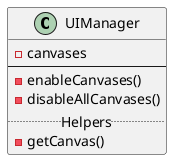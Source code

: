 @startuml UIManager
class UIManager {
    -canvases
    ---
    -enableCanvases()
    -disableAllCanvases()
    ..Helpers..
    -getCanvas()
}
@enduml